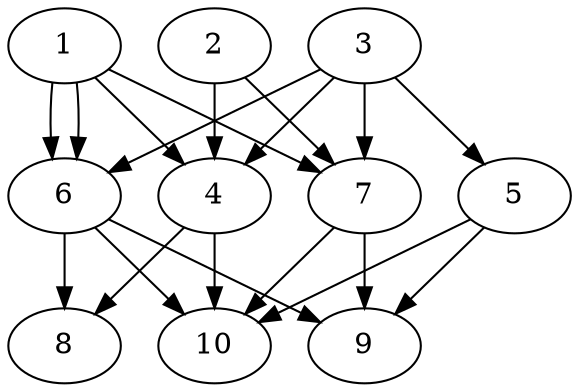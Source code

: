 // DAG automatically generated by daggen at Tue Aug  6 16:21:19 2019
// ./daggen --dot -n 10 --ccr 0.3 --fat 0.8 --regular 0.5 --density 0.9 --mindata 5242880 --maxdata 52428800 
digraph G {
  1 [size="44021760", alpha="0.10", expect_size="13206528"] 
  1 -> 4 [size ="13206528"]
  1 -> 6 [size ="13206528"]
  1 -> 6 [size ="13206528"]
  1 -> 7 [size ="13206528"]
  2 [size="139137707", alpha="0.07", expect_size="41741312"] 
  2 -> 4 [size ="41741312"]
  2 -> 7 [size ="41741312"]
  3 [size="146612907", alpha="0.08", expect_size="43983872"] 
  3 -> 4 [size ="43983872"]
  3 -> 5 [size ="43983872"]
  3 -> 6 [size ="43983872"]
  3 -> 7 [size ="43983872"]
  4 [size="112056320", alpha="0.15", expect_size="33616896"] 
  4 -> 8 [size ="33616896"]
  4 -> 10 [size ="33616896"]
  5 [size="81264640", alpha="0.02", expect_size="24379392"] 
  5 -> 9 [size ="24379392"]
  5 -> 10 [size ="24379392"]
  6 [size="18360320", alpha="0.16", expect_size="5508096"] 
  6 -> 8 [size ="5508096"]
  6 -> 9 [size ="5508096"]
  6 -> 10 [size ="5508096"]
  7 [size="158057813", alpha="0.13", expect_size="47417344"] 
  7 -> 9 [size ="47417344"]
  7 -> 10 [size ="47417344"]
  8 [size="172192427", alpha="0.02", expect_size="51657728"] 
  9 [size="95959040", alpha="0.19", expect_size="28787712"] 
  10 [size="169202347", alpha="0.04", expect_size="50760704"] 
}

